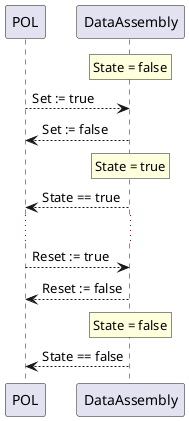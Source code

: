 @startuml

skinparam monochrome false

participant POL
participant DataAssembly

rnote over DataAssembly
 State = false
endrnote


POL --> DataAssembly : Set := true
POL <-- DataAssembly : Set := false
rnote over DataAssembly
 State = true
endrnote
POL <-- DataAssembly : State == true
...
POL --> DataAssembly : Reset := true
POL <-- DataAssembly : Reset := false
rnote over DataAssembly
 State = false
endrnote
POL <-- DataAssembly : State == false

@enduml
